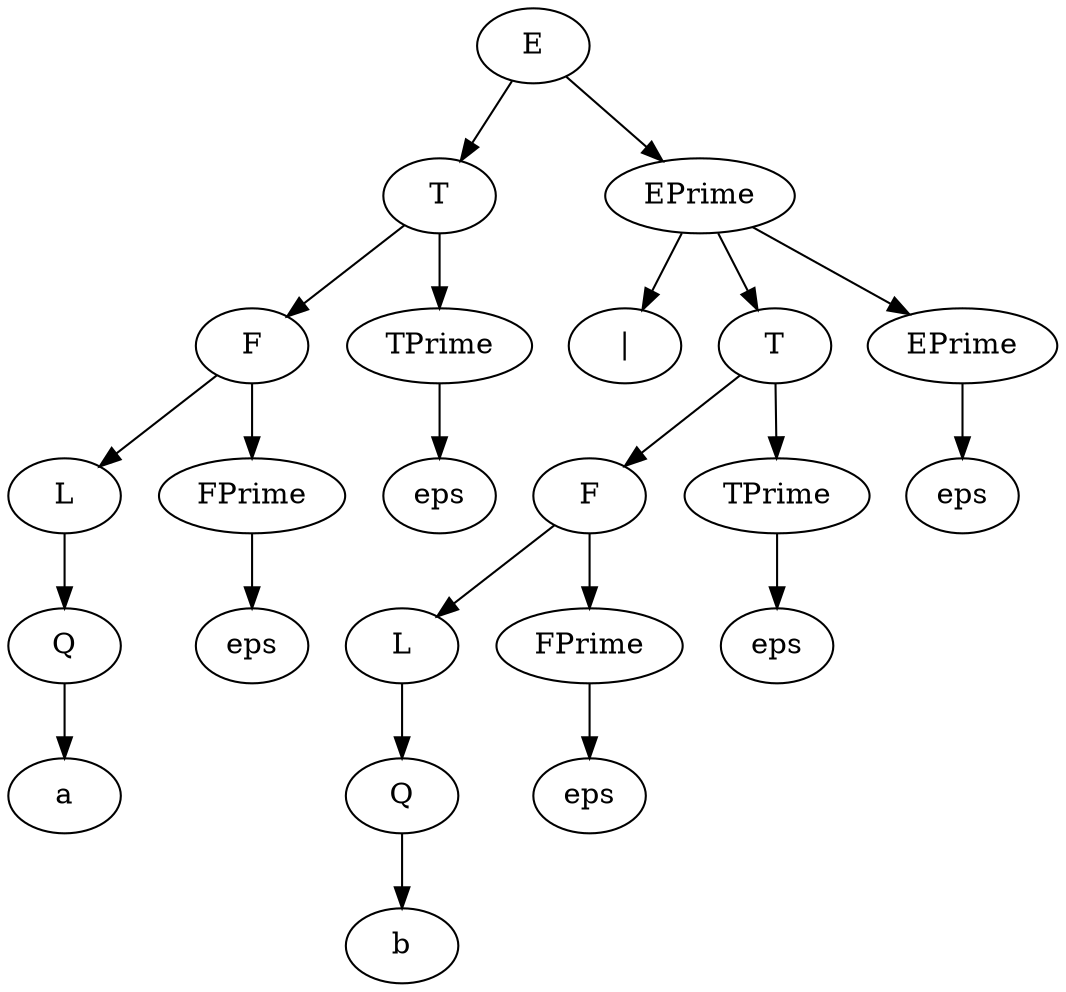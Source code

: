 digraph {
n25 [label="E"];
n25 -> n9;
n9 [label="T"];
n9 -> n6;
n6 [label="F"];
n6 -> n3;
n3 [label="L"];
n3 -> n1;
n1 [label="Q"];
n1 -> n2;
n2 [label="a"];
n6 -> n4;
n4 [label="FPrime"];
n4 -> n5;
n5 [label="eps"];
n9 -> n7;
n7 [label="TPrime"];
n7 -> n8;
n8 [label="eps"];
n25 -> n23;
n23 [label="EPrime"];
n23 -> n24;
n24 [label="|"];
n23 -> n20;
n20 [label="T"];
n20 -> n17;
n17 [label="F"];
n17 -> n14;
n14 [label="L"];
n14 -> n12;
n12 [label="Q"];
n12 -> n13;
n13 [label="b"];
n17 -> n15;
n15 [label="FPrime"];
n15 -> n16;
n16 [label="eps"];
n20 -> n18;
n18 [label="TPrime"];
n18 -> n19;
n19 [label="eps"];
n23 -> n21;
n21 [label="EPrime"];
n21 -> n22;
n22 [label="eps"];

 }
